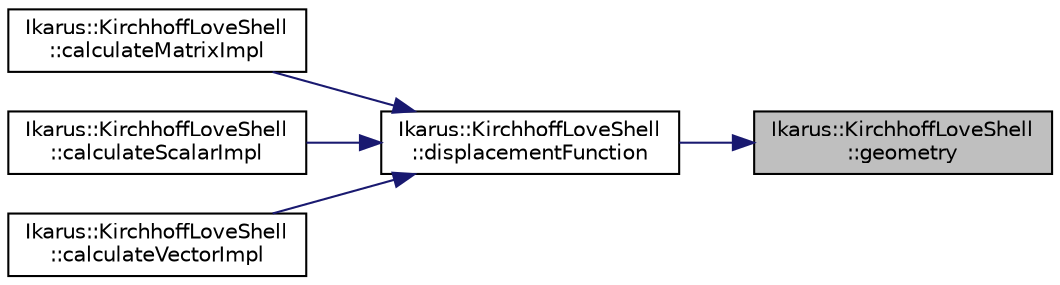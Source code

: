 digraph "Ikarus::KirchhoffLoveShell::geometry"
{
 // LATEX_PDF_SIZE
  edge [fontname="Helvetica",fontsize="10",labelfontname="Helvetica",labelfontsize="10"];
  node [fontname="Helvetica",fontsize="10",shape=record];
  rankdir="RL";
  Node1 [label="Ikarus::KirchhoffLoveShell\l::geometry",height=0.2,width=0.4,color="black", fillcolor="grey75", style="filled", fontcolor="black",tooltip=" "];
  Node1 -> Node2 [dir="back",color="midnightblue",fontsize="10",style="solid"];
  Node2 [label="Ikarus::KirchhoffLoveShell\l::displacementFunction",height=0.2,width=0.4,color="black", fillcolor="white", style="filled",URL="$a01471.html#a1a0ead836c312ccac84c75ce2fccccfd",tooltip="Get the displacement function and nodal displacements."];
  Node2 -> Node3 [dir="back",color="midnightblue",fontsize="10",style="solid"];
  Node3 [label="Ikarus::KirchhoffLoveShell\l::calculateMatrixImpl",height=0.2,width=0.4,color="black", fillcolor="white", style="filled",URL="$a01471.html#a71e905f315ca4efee16150b0c43fbabe",tooltip=" "];
  Node2 -> Node4 [dir="back",color="midnightblue",fontsize="10",style="solid"];
  Node4 [label="Ikarus::KirchhoffLoveShell\l::calculateScalarImpl",height=0.2,width=0.4,color="black", fillcolor="white", style="filled",URL="$a01471.html#ac901c3457b487e52ca4c40ccfb1e69a6",tooltip=" "];
  Node2 -> Node5 [dir="back",color="midnightblue",fontsize="10",style="solid"];
  Node5 [label="Ikarus::KirchhoffLoveShell\l::calculateVectorImpl",height=0.2,width=0.4,color="black", fillcolor="white", style="filled",URL="$a01471.html#a14aa1287417c41d90c1f9cad4738cc93",tooltip=" "];
}
